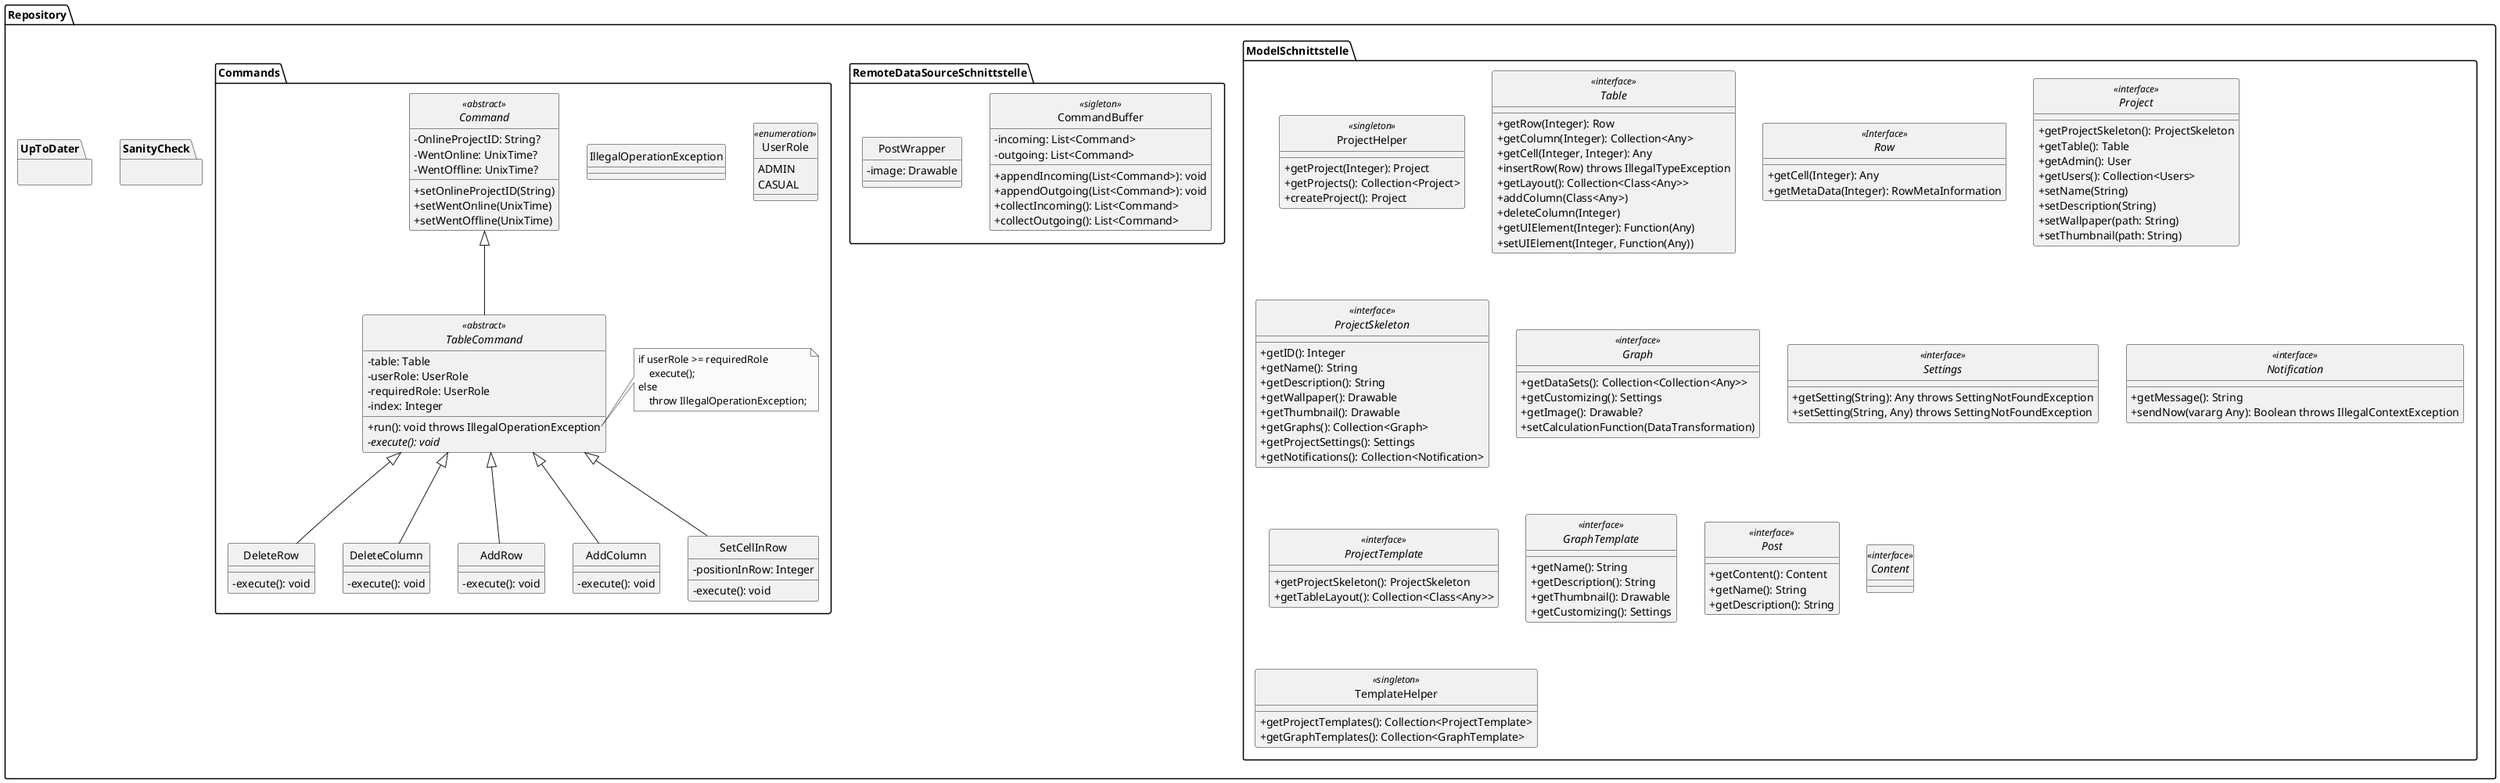 @startuml

skinparam monochrome true
skinparam shadowing false
skinparam genericDisplay old
skinparam classAttributeIconSize 0
hide circle


package Repository {
    package ModelSchnittstelle {
      class ProjectHelper <<singleton>> {
        +getProject(Integer): Project
        +getProjects(): Collection<Project>
        +createProject(): Project
      }

      interface Table <<interface>> {
        +getRow(Integer): Row
        +getColumn(Integer): Collection<Any>
        +getCell(Integer, Integer): Any
        +insertRow(Row) throws IllegalTypeException
        +getLayout(): Collection<Class<Any>>
        +addColumn(Class<Any>)
        +deleteColumn(Integer)
        'This is something I am not sure about. How do our InputElements look like?
        +getUIElement(Integer): Function(Any)
        +setUIElement(Integer, Function(Any))
      }

      interface Row <<Interface>> {
        +getCell(Integer): Any
        +getMetaData(Integer): RowMetaInformation
      }

      interface Project <<interface>> {
        +getProjectSkeleton(): ProjectSkeleton
        +getTable(): Table
        +getAdmin(): User
        +getUsers(): Collection<Users>
        +setName(String)
        +setDescription(String)
        +setWallpaper(path: String)
        +setThumbnail(path: String)
      }

      interface ProjectSkeleton <<interface>> {
        +getID(): Integer
        +getName(): String
        +getDescription(): String
        +getWallpaper(): Drawable
        +getThumbnail(): Drawable
        +getGraphs(): Collection<Graph>
        +getProjectSettings(): Settings
        +getNotifications(): Collection<Notification>
      }

      interface Graph <<interface>> {
        'Does this always recompute the DataSets? If not how does it decide when to recompute?
        +getDataSets(): Collection<Collection<Any>>
        +getCustomizing(): Settings
        +getImage(): Drawable?
        +setCalculationFunction(DataTransformation)
      }

      interface Settings <<interface>> {
        +getSetting(String): Any throws SettingNotFoundException
        +setSetting(String, Any) throws SettingNotFoundException
      }

      interface Notification <<interface>> {
        +getMessage(): String
        +sendNow(vararg Any): Boolean throws IllegalContextException
      }

      'This is kind of the same as a project without Data. However, a project really isn't
      'a subtype of ProjectTemplate. How do we want to do this? Do we know any Patterns that
      'fit this problem?
      interface ProjectTemplate <<interface>> {
        +getProjectSkeleton(): ProjectSkeleton
        +getTableLayout(): Collection<Class<Any>>
      }

      interface GraphTemplate <<interface>> {
        +getName(): String
        +getDescription(): String
        +getThumbnail(): Drawable
        +getCustomizing(): Settings

      }

      interface Post <<interface>> {
        +getContent(): Content
        +getName(): String
        +getDescription(): String
      }

      interface Content <<interface>> {

      }
      '-von Anton definiert------------------------------------------------------------------------------'
      class TemplateHelper <<singleton>> {
                  +getProjectTemplates(): Collection<ProjectTemplate>
                  +getGraphTemplates(): Collection<GraphTemplate>
                }
    }
'=================================================================================================='
  package SanityCheck {

  }
'=================================================================================================='
  package UpToDater {
        'Wenn ich einmal länger als 72h am Stück offline war merke ich mir diese Intervalle
        'dann Frage ich jemanden auf dem Server an, der in diesen 72h keine Blindspots hat
  }
'=================================================================================================='
package RemoteDataSourceSchnittstelle {
    class CommandBuffer <<sigleton>> {
    -incoming: List<Command>
    -outgoing: List<Command>

    +appendIncoming(List<Command>): void
    +appendOutgoing(List<Command>): void
    +collectIncoming(): List<Command>
    +collectOutgoing(): List<Command>
    }
    class PostWrapper {
        -image: Drawable
        }
    }
'=================================================================================================='
  package Commands {

    enum UserRole <<enumeration>> {
        ADMIN
        CASUAL
    }

    class IllegalOperationException {
    }

    abstract class Command <<abstract>> {
    -OnlineProjectID: String?
    -WentOnline: UnixTime?
    -WentOffline: UnixTime?

    +setOnlineProjectID(String)
    +setWentOnline(UnixTime)
    +setWentOffline(UnixTime)
    }

    abstract class TableCommand <<abstract>> {
                -table: Table
                -userRole: UserRole
                -requiredRole: UserRole
                -index: Integer

                +run(): void throws IllegalOperationException
                {abstract} -execute(): void
        }
    class DeleteRow {
        -execute(): void
    }
    class DeleteColumn {
        -execute(): void
    }
    class AddRow {
        -execute(): void
    }
    class AddColumn {
        -execute(): void
    }
    class SetCellInRow {
        -positionInRow: Integer
        -execute(): void
    }
    note right of TableCommand::run
    if userRole >= requiredRole
        execute();
    else
        throw IllegalOperationException;
    end note
    Command<|-- TableCommand
    TableCommand <|-- DeleteRow
    TableCommand <|-- DeleteColumn
    TableCommand <|-- AddRow
    TableCommand <|-- AddColumn
    TableCommand <|-- SetCellInRow
  }
}

@enduml